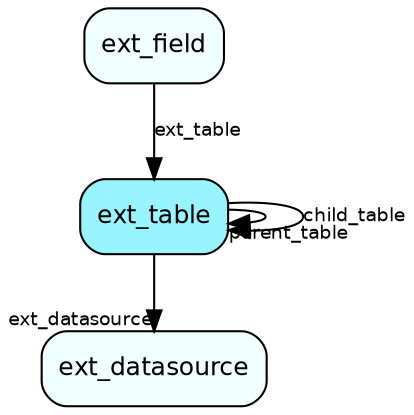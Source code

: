 digraph ext_table  {
node [shape = box style="rounded, filled" fontname = "Helvetica" fontsize = "12" ]
edge [fontname = "Helvetica" fontsize = "9"]

ext_table[fillcolor = "cadetblue1"]
ext_datasource[fillcolor = "azure1"]
ext_field[fillcolor = "azure1"]
ext_table -> ext_datasource [headlabel = "ext_datasource"]
ext_table -> ext_table [headlabel = "parent_table"]
ext_table -> ext_table [label = "child_table"]
ext_field -> ext_table [label = "ext_table"]
}
